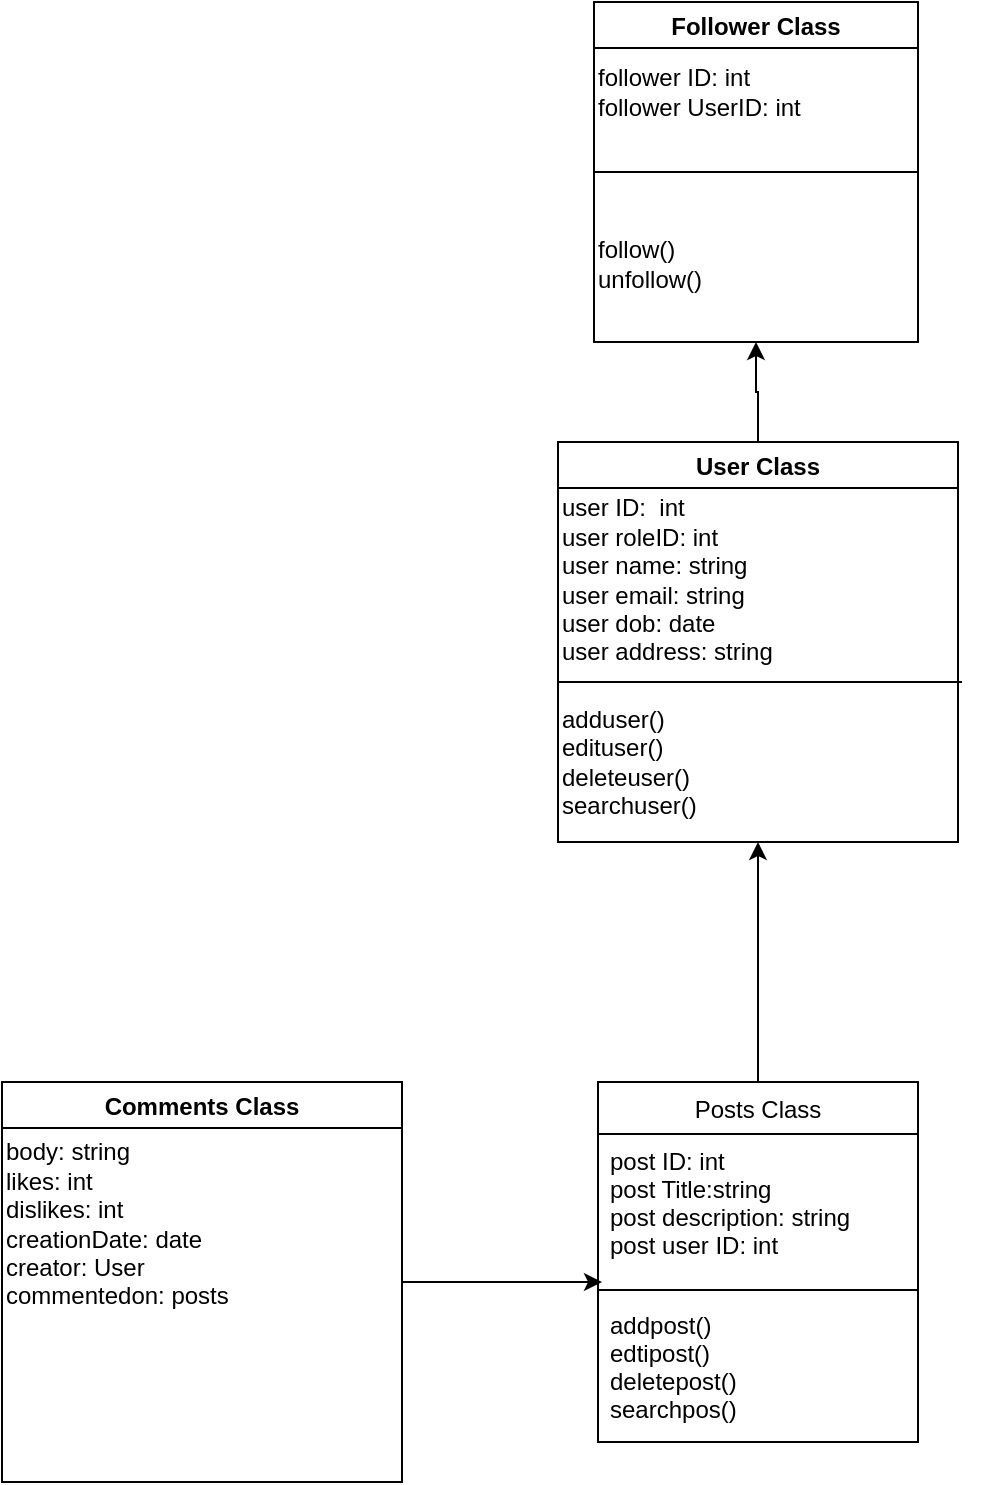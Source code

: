<mxfile version="19.0.3" type="device"><diagram id="C5RBs43oDa-KdzZeNtuy" name="Page-1"><mxGraphModel dx="760" dy="674" grid="1" gridSize="10" guides="1" tooltips="1" connect="1" arrows="1" fold="1" page="1" pageScale="1" pageWidth="827" pageHeight="1169" math="0" shadow="0"><root><mxCell id="WIyWlLk6GJQsqaUBKTNV-0"/><mxCell id="WIyWlLk6GJQsqaUBKTNV-1" parent="WIyWlLk6GJQsqaUBKTNV-0"/><mxCell id="BCYFI_P_juqCH6YR_0PG-6" style="edgeStyle=orthogonalEdgeStyle;rounded=0;orthogonalLoop=1;jettySize=auto;html=1;" parent="WIyWlLk6GJQsqaUBKTNV-1" source="zkfFHV4jXpPFQw0GAbJ--6" target="BCYFI_P_juqCH6YR_0PG-5" edge="1"><mxGeometry relative="1" as="geometry"/></mxCell><mxCell id="zkfFHV4jXpPFQw0GAbJ--6" value="Posts Class" style="swimlane;fontStyle=0;align=center;verticalAlign=top;childLayout=stackLayout;horizontal=1;startSize=26;horizontalStack=0;resizeParent=1;resizeLast=0;collapsible=1;marginBottom=0;rounded=0;shadow=0;strokeWidth=1;" parent="WIyWlLk6GJQsqaUBKTNV-1" vertex="1"><mxGeometry x="488" y="660" width="160" height="180" as="geometry"><mxRectangle x="130" y="380" width="160" height="26" as="alternateBounds"/></mxGeometry></mxCell><mxCell id="zkfFHV4jXpPFQw0GAbJ--7" value="post ID: int&#10;post Title:string&#10;post description: string&#10;post user ID: int" style="text;align=left;verticalAlign=top;spacingLeft=4;spacingRight=4;overflow=hidden;rotatable=0;points=[[0,0.5],[1,0.5]];portConstraint=eastwest;" parent="zkfFHV4jXpPFQw0GAbJ--6" vertex="1"><mxGeometry y="26" width="160" height="74" as="geometry"/></mxCell><mxCell id="zkfFHV4jXpPFQw0GAbJ--9" value="" style="line;html=1;strokeWidth=1;align=left;verticalAlign=middle;spacingTop=-1;spacingLeft=3;spacingRight=3;rotatable=0;labelPosition=right;points=[];portConstraint=eastwest;" parent="zkfFHV4jXpPFQw0GAbJ--6" vertex="1"><mxGeometry y="100" width="160" height="8" as="geometry"/></mxCell><mxCell id="zkfFHV4jXpPFQw0GAbJ--10" value="addpost()&#10;edtipost()&#10;deletepost()&#10;searchpos()&#10;" style="text;align=left;verticalAlign=top;spacingLeft=4;spacingRight=4;overflow=hidden;rotatable=0;points=[[0,0.5],[1,0.5]];portConstraint=eastwest;fontStyle=0" parent="zkfFHV4jXpPFQw0GAbJ--6" vertex="1"><mxGeometry y="108" width="160" height="72" as="geometry"/></mxCell><mxCell id="BCYFI_P_juqCH6YR_0PG-11" style="edgeStyle=orthogonalEdgeStyle;rounded=0;orthogonalLoop=1;jettySize=auto;html=1;entryX=0.5;entryY=1;entryDx=0;entryDy=0;" parent="WIyWlLk6GJQsqaUBKTNV-1" source="BCYFI_P_juqCH6YR_0PG-2" target="BCYFI_P_juqCH6YR_0PG-8" edge="1"><mxGeometry relative="1" as="geometry"><mxPoint x="568" y="270" as="targetPoint"/></mxGeometry></mxCell><mxCell id="BCYFI_P_juqCH6YR_0PG-2" value="User Class" style="swimlane;" parent="WIyWlLk6GJQsqaUBKTNV-1" vertex="1"><mxGeometry x="468" y="340" width="200" height="200" as="geometry"/></mxCell><mxCell id="BCYFI_P_juqCH6YR_0PG-3" value="user ID:&amp;nbsp; int&lt;br&gt;user roleID: int&lt;br&gt;user name: string&lt;br&gt;user email: string&lt;br&gt;user dob: date&amp;nbsp;&lt;br&gt;user address: string" style="text;html=1;strokeColor=none;fillColor=none;align=left;verticalAlign=middle;whiteSpace=wrap;rounded=0;" parent="BCYFI_P_juqCH6YR_0PG-2" vertex="1"><mxGeometry y="28" width="200" height="82" as="geometry"/></mxCell><mxCell id="BCYFI_P_juqCH6YR_0PG-5" value="adduser()&lt;br&gt;edituser()&lt;br&gt;deleteuser()&lt;br&gt;searchuser()&lt;br&gt;" style="text;html=1;strokeColor=none;fillColor=none;align=left;verticalAlign=middle;whiteSpace=wrap;rounded=0;" parent="BCYFI_P_juqCH6YR_0PG-2" vertex="1"><mxGeometry y="120" width="200" height="80" as="geometry"/></mxCell><mxCell id="BCYFI_P_juqCH6YR_0PG-8" value="Follower Class" style="swimlane;" parent="WIyWlLk6GJQsqaUBKTNV-1" vertex="1"><mxGeometry x="486" y="120" width="162" height="170" as="geometry"/></mxCell><mxCell id="BCYFI_P_juqCH6YR_0PG-12" value="follower ID: int&amp;nbsp;&lt;br&gt;follower UserID: int&amp;nbsp;" style="text;html=1;align=left;verticalAlign=middle;resizable=0;points=[];autosize=1;strokeColor=none;fillColor=none;" parent="BCYFI_P_juqCH6YR_0PG-8" vertex="1"><mxGeometry y="30" width="120" height="30" as="geometry"/></mxCell><mxCell id="BCYFI_P_juqCH6YR_0PG-14" value="follow()&lt;br&gt;unfollow()" style="text;html=1;strokeColor=none;fillColor=none;align=left;verticalAlign=middle;whiteSpace=wrap;rounded=0;" parent="BCYFI_P_juqCH6YR_0PG-8" vertex="1"><mxGeometry y="102" width="200" height="58" as="geometry"/></mxCell><mxCell id="BCYFI_P_juqCH6YR_0PG-10" value="" style="endArrow=none;html=1;rounded=0;exitX=0;exitY=0;exitDx=0;exitDy=0;" parent="WIyWlLk6GJQsqaUBKTNV-1" source="BCYFI_P_juqCH6YR_0PG-5" edge="1"><mxGeometry width="50" height="50" relative="1" as="geometry"><mxPoint x="530" y="390" as="sourcePoint"/><mxPoint x="670" y="460" as="targetPoint"/></mxGeometry></mxCell><mxCell id="BCYFI_P_juqCH6YR_0PG-13" value="" style="endArrow=none;html=1;rounded=0;exitX=0;exitY=0.5;exitDx=0;exitDy=0;entryX=1;entryY=0.5;entryDx=0;entryDy=0;" parent="WIyWlLk6GJQsqaUBKTNV-1" source="BCYFI_P_juqCH6YR_0PG-8" target="BCYFI_P_juqCH6YR_0PG-8" edge="1"><mxGeometry width="50" height="50" relative="1" as="geometry"><mxPoint x="530" y="320" as="sourcePoint"/><mxPoint x="580" y="270" as="targetPoint"/></mxGeometry></mxCell><mxCell id="XzXwt6Xi2PHWgZwAqkcn-6" style="edgeStyle=orthogonalEdgeStyle;rounded=0;orthogonalLoop=1;jettySize=auto;html=1;" edge="1" parent="WIyWlLk6GJQsqaUBKTNV-1" source="XzXwt6Xi2PHWgZwAqkcn-4"><mxGeometry relative="1" as="geometry"><mxPoint x="490" y="760.0" as="targetPoint"/></mxGeometry></mxCell><mxCell id="XzXwt6Xi2PHWgZwAqkcn-4" value="Comments Class" style="swimlane;fillColor=default;" vertex="1" parent="WIyWlLk6GJQsqaUBKTNV-1"><mxGeometry x="190" y="660" width="200" height="200" as="geometry"/></mxCell><mxCell id="XzXwt6Xi2PHWgZwAqkcn-5" value="body: string&lt;br&gt;likes: int&lt;br&gt;dislikes: int&lt;br&gt;creationDate: date&lt;br&gt;creator: User&lt;br&gt;commentedon: posts" style="text;html=1;align=left;verticalAlign=middle;resizable=0;points=[];autosize=1;strokeColor=none;fillColor=none;" vertex="1" parent="XzXwt6Xi2PHWgZwAqkcn-4"><mxGeometry y="26" width="130" height="90" as="geometry"/></mxCell></root></mxGraphModel></diagram></mxfile>